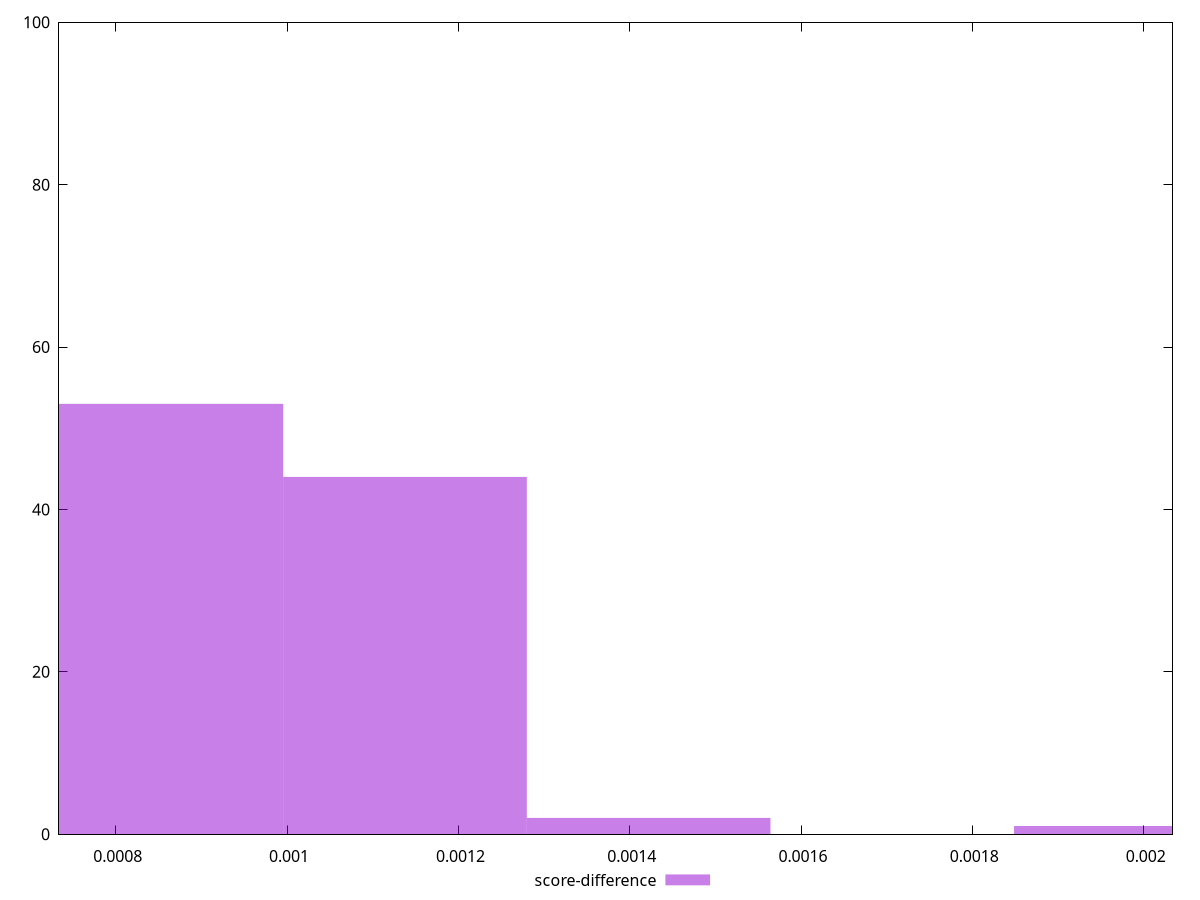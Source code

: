 reset

$scoreDifference <<EOF
0.0008532351216474071 53
0.0011376468288632096 44
0.0019908819505106167 1
0.001422058536079012 2
EOF

set key outside below
set boxwidth 0.0002844117072158024
set xrange [0.0007337026725313667:0.0020336323997840466]
set yrange [0:100]
set trange [0:100]
set style fill transparent solid 0.5 noborder
set terminal svg size 640, 490 enhanced background rgb 'white'
set output "reprap/mainthread-work-breakdown/samples/pages+cached+noexternal+nosvg/score-difference/histogram.svg"

plot $scoreDifference title "score-difference" with boxes

reset
